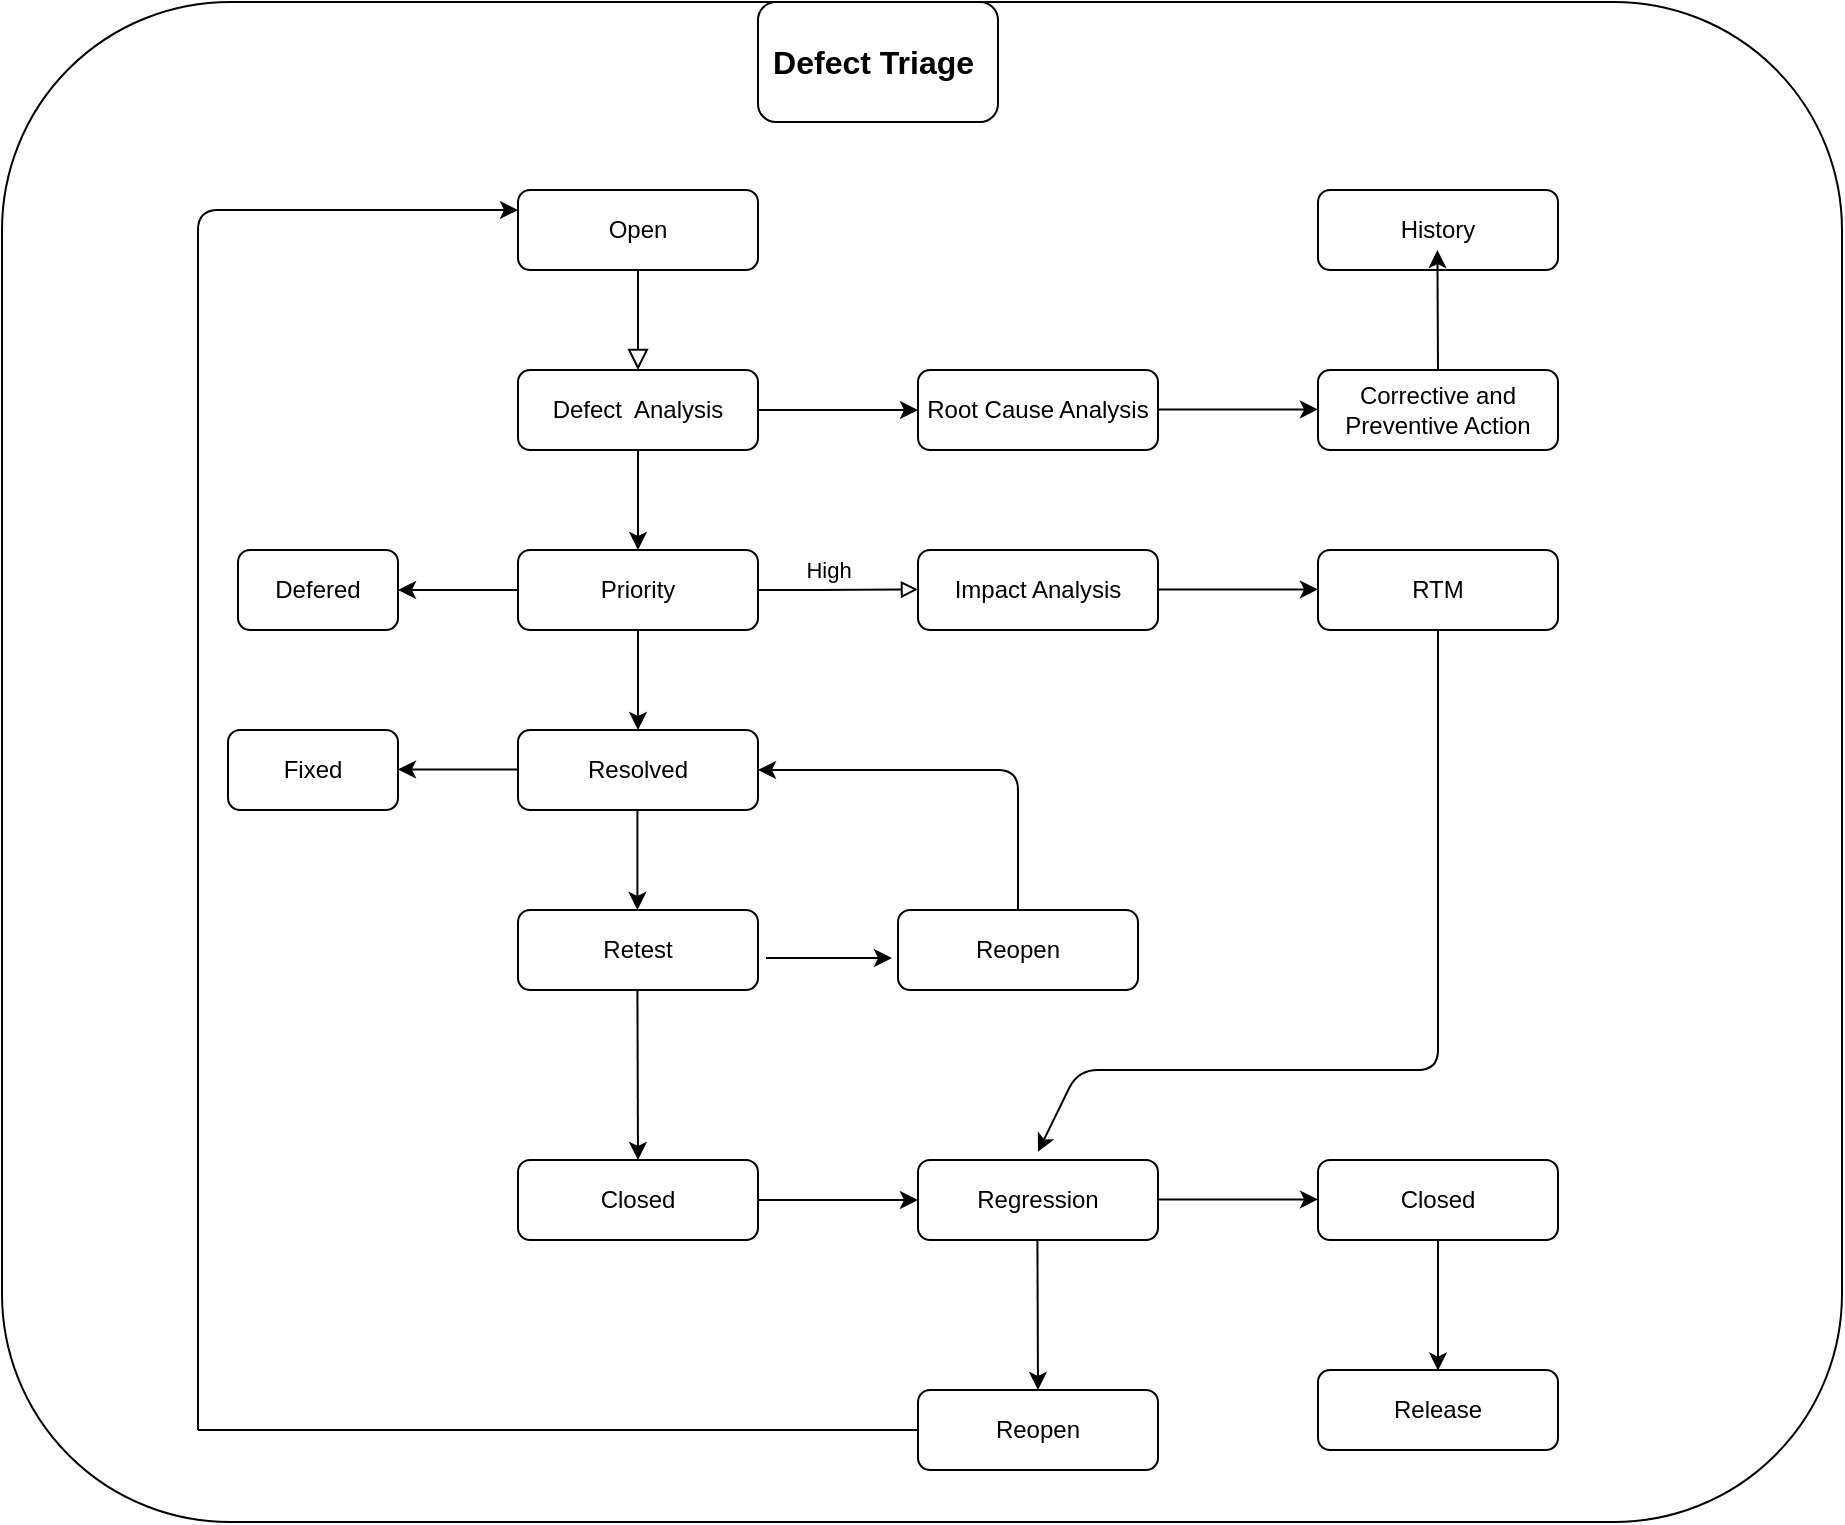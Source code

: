 <mxfile version="14.2.9" type="github">
  <diagram id="C5RBs43oDa-KdzZeNtuy" name="Page-1">
    <mxGraphModel dx="1865" dy="548" grid="1" gridSize="10" guides="1" tooltips="1" connect="1" arrows="1" fold="1" page="1" pageScale="1" pageWidth="827" pageHeight="1169" math="0" shadow="0">
      <root>
        <mxCell id="WIyWlLk6GJQsqaUBKTNV-0" />
        <mxCell id="WIyWlLk6GJQsqaUBKTNV-1" parent="WIyWlLk6GJQsqaUBKTNV-0" />
        <mxCell id="xtv-nvjAz-4Mjd69wW55-44" value="" style="rounded=1;whiteSpace=wrap;html=1;" vertex="1" parent="WIyWlLk6GJQsqaUBKTNV-1">
          <mxGeometry x="-140" y="10" width="920" height="760" as="geometry" />
        </mxCell>
        <mxCell id="xtv-nvjAz-4Mjd69wW55-42" value="&lt;b&gt;&lt;font style=&quot;font-size: 16px&quot;&gt;Defect Triage&amp;nbsp;&lt;/font&gt;&lt;/b&gt;" style="rounded=1;whiteSpace=wrap;html=1;" vertex="1" parent="WIyWlLk6GJQsqaUBKTNV-1">
          <mxGeometry x="238" y="10" width="120" height="60" as="geometry" />
        </mxCell>
        <mxCell id="xtv-nvjAz-4Mjd69wW55-43" value="" style="group" vertex="1" connectable="0" parent="WIyWlLk6GJQsqaUBKTNV-1">
          <mxGeometry x="-42" y="104" width="680" height="640" as="geometry" />
        </mxCell>
        <mxCell id="WIyWlLk6GJQsqaUBKTNV-2" value="" style="rounded=0;html=1;jettySize=auto;orthogonalLoop=1;fontSize=11;endArrow=block;endFill=0;endSize=8;strokeWidth=1;shadow=0;labelBackgroundColor=none;edgeStyle=orthogonalEdgeStyle;" parent="xtv-nvjAz-4Mjd69wW55-43" source="WIyWlLk6GJQsqaUBKTNV-3" edge="1">
          <mxGeometry relative="1" as="geometry">
            <mxPoint x="220" y="90" as="targetPoint" />
          </mxGeometry>
        </mxCell>
        <mxCell id="WIyWlLk6GJQsqaUBKTNV-3" value="Open" style="rounded=1;whiteSpace=wrap;html=1;fontSize=12;glass=0;strokeWidth=1;shadow=0;" parent="xtv-nvjAz-4Mjd69wW55-43" vertex="1">
          <mxGeometry x="160" width="120" height="40" as="geometry" />
        </mxCell>
        <mxCell id="WIyWlLk6GJQsqaUBKTNV-7" value="Root Cause Analysis" style="rounded=1;whiteSpace=wrap;html=1;fontSize=12;glass=0;strokeWidth=1;shadow=0;" parent="xtv-nvjAz-4Mjd69wW55-43" vertex="1">
          <mxGeometry x="360" y="90" width="120" height="40" as="geometry" />
        </mxCell>
        <mxCell id="WIyWlLk6GJQsqaUBKTNV-8" value="High" style="rounded=1;html=1;jettySize=auto;orthogonalLoop=1;fontSize=11;endArrow=block;endFill=0;strokeWidth=1;shadow=0;labelBackgroundColor=none;edgeStyle=orthogonalEdgeStyle;exitX=1;exitY=0.5;exitDx=0;exitDy=0;" parent="xtv-nvjAz-4Mjd69wW55-43" source="WIyWlLk6GJQsqaUBKTNV-12" edge="1">
          <mxGeometry x="-0.143" y="10" relative="1" as="geometry">
            <mxPoint as="offset" />
            <mxPoint x="290" y="199.71" as="sourcePoint" />
            <mxPoint x="360" y="199.71" as="targetPoint" />
          </mxGeometry>
        </mxCell>
        <mxCell id="WIyWlLk6GJQsqaUBKTNV-11" value="Retest" style="rounded=1;whiteSpace=wrap;html=1;fontSize=12;glass=0;strokeWidth=1;shadow=0;" parent="xtv-nvjAz-4Mjd69wW55-43" vertex="1">
          <mxGeometry x="160" y="360" width="120" height="40" as="geometry" />
        </mxCell>
        <mxCell id="WIyWlLk6GJQsqaUBKTNV-12" value="Priority" style="rounded=1;whiteSpace=wrap;html=1;fontSize=12;glass=0;strokeWidth=1;shadow=0;" parent="xtv-nvjAz-4Mjd69wW55-43" vertex="1">
          <mxGeometry x="160" y="180" width="120" height="40" as="geometry" />
        </mxCell>
        <mxCell id="xtv-nvjAz-4Mjd69wW55-0" value="Defect&amp;nbsp; Analysis" style="rounded=1;whiteSpace=wrap;html=1;fontSize=12;glass=0;strokeWidth=1;shadow=0;" vertex="1" parent="xtv-nvjAz-4Mjd69wW55-43">
          <mxGeometry x="160" y="90" width="120" height="40" as="geometry" />
        </mxCell>
        <mxCell id="xtv-nvjAz-4Mjd69wW55-4" value="" style="endArrow=classic;html=1;entryX=0;entryY=0.5;entryDx=0;entryDy=0;" edge="1" parent="xtv-nvjAz-4Mjd69wW55-43" target="WIyWlLk6GJQsqaUBKTNV-7">
          <mxGeometry width="50" height="50" relative="1" as="geometry">
            <mxPoint x="280" y="110" as="sourcePoint" />
            <mxPoint x="330" y="60" as="targetPoint" />
          </mxGeometry>
        </mxCell>
        <mxCell id="xtv-nvjAz-4Mjd69wW55-5" value="Corrective and Preventive Action" style="rounded=1;whiteSpace=wrap;html=1;fontSize=12;glass=0;strokeWidth=1;shadow=0;" vertex="1" parent="xtv-nvjAz-4Mjd69wW55-43">
          <mxGeometry x="560" y="90" width="120" height="40" as="geometry" />
        </mxCell>
        <mxCell id="xtv-nvjAz-4Mjd69wW55-6" value="" style="endArrow=classic;html=1;entryX=0;entryY=0.5;entryDx=0;entryDy=0;" edge="1" parent="xtv-nvjAz-4Mjd69wW55-43">
          <mxGeometry width="50" height="50" relative="1" as="geometry">
            <mxPoint x="480" y="109.71" as="sourcePoint" />
            <mxPoint x="560" y="109.71" as="targetPoint" />
          </mxGeometry>
        </mxCell>
        <mxCell id="xtv-nvjAz-4Mjd69wW55-7" value="History" style="rounded=1;whiteSpace=wrap;html=1;fontSize=12;glass=0;strokeWidth=1;shadow=0;" vertex="1" parent="xtv-nvjAz-4Mjd69wW55-43">
          <mxGeometry x="560" width="120" height="40" as="geometry" />
        </mxCell>
        <mxCell id="xtv-nvjAz-4Mjd69wW55-8" value="" style="endArrow=classic;html=1;entryX=0;entryY=0.5;entryDx=0;entryDy=0;exitX=0.5;exitY=0;exitDx=0;exitDy=0;" edge="1" parent="xtv-nvjAz-4Mjd69wW55-43" source="xtv-nvjAz-4Mjd69wW55-5">
          <mxGeometry width="50" height="50" relative="1" as="geometry">
            <mxPoint x="619.71" y="100.29" as="sourcePoint" />
            <mxPoint x="619.71" y="30.0" as="targetPoint" />
          </mxGeometry>
        </mxCell>
        <mxCell id="xtv-nvjAz-4Mjd69wW55-9" value="" style="endArrow=classic;html=1;entryX=0.5;entryY=0;entryDx=0;entryDy=0;exitX=0.5;exitY=1;exitDx=0;exitDy=0;" edge="1" parent="xtv-nvjAz-4Mjd69wW55-43" source="xtv-nvjAz-4Mjd69wW55-0" target="WIyWlLk6GJQsqaUBKTNV-12">
          <mxGeometry width="50" height="50" relative="1" as="geometry">
            <mxPoint x="290" y="120" as="sourcePoint" />
            <mxPoint x="370" y="120" as="targetPoint" />
          </mxGeometry>
        </mxCell>
        <mxCell id="xtv-nvjAz-4Mjd69wW55-10" value="Impact Analysis" style="rounded=1;whiteSpace=wrap;html=1;fontSize=12;glass=0;strokeWidth=1;shadow=0;" vertex="1" parent="xtv-nvjAz-4Mjd69wW55-43">
          <mxGeometry x="360" y="180" width="120" height="40" as="geometry" />
        </mxCell>
        <mxCell id="xtv-nvjAz-4Mjd69wW55-11" value="RTM" style="rounded=1;whiteSpace=wrap;html=1;fontSize=12;glass=0;strokeWidth=1;shadow=0;" vertex="1" parent="xtv-nvjAz-4Mjd69wW55-43">
          <mxGeometry x="560" y="180" width="120" height="40" as="geometry" />
        </mxCell>
        <mxCell id="xtv-nvjAz-4Mjd69wW55-14" value="" style="endArrow=classic;html=1;entryX=0;entryY=0.5;entryDx=0;entryDy=0;" edge="1" parent="xtv-nvjAz-4Mjd69wW55-43">
          <mxGeometry width="50" height="50" relative="1" as="geometry">
            <mxPoint x="480" y="199.71" as="sourcePoint" />
            <mxPoint x="560" y="199.71" as="targetPoint" />
          </mxGeometry>
        </mxCell>
        <mxCell id="xtv-nvjAz-4Mjd69wW55-15" value="Resolved" style="rounded=1;whiteSpace=wrap;html=1;fontSize=12;glass=0;strokeWidth=1;shadow=0;" vertex="1" parent="xtv-nvjAz-4Mjd69wW55-43">
          <mxGeometry x="160" y="270" width="120" height="40" as="geometry" />
        </mxCell>
        <mxCell id="xtv-nvjAz-4Mjd69wW55-16" value="" style="endArrow=classic;html=1;entryX=0.5;entryY=0;entryDx=0;entryDy=0;exitX=0.5;exitY=1;exitDx=0;exitDy=0;" edge="1" parent="xtv-nvjAz-4Mjd69wW55-43" source="WIyWlLk6GJQsqaUBKTNV-12" target="xtv-nvjAz-4Mjd69wW55-15">
          <mxGeometry width="50" height="50" relative="1" as="geometry">
            <mxPoint x="219.71" y="210" as="sourcePoint" />
            <mxPoint x="219.71" y="260" as="targetPoint" />
          </mxGeometry>
        </mxCell>
        <mxCell id="xtv-nvjAz-4Mjd69wW55-18" value="" style="endArrow=classic;html=1;entryX=0.5;entryY=0;entryDx=0;entryDy=0;exitX=0.5;exitY=1;exitDx=0;exitDy=0;" edge="1" parent="xtv-nvjAz-4Mjd69wW55-43">
          <mxGeometry width="50" height="50" relative="1" as="geometry">
            <mxPoint x="219.71" y="310" as="sourcePoint" />
            <mxPoint x="219.71" y="360" as="targetPoint" />
          </mxGeometry>
        </mxCell>
        <mxCell id="xtv-nvjAz-4Mjd69wW55-19" value="Reopen" style="rounded=1;whiteSpace=wrap;html=1;fontSize=12;glass=0;strokeWidth=1;shadow=0;" vertex="1" parent="xtv-nvjAz-4Mjd69wW55-43">
          <mxGeometry x="350" y="360" width="120" height="40" as="geometry" />
        </mxCell>
        <mxCell id="xtv-nvjAz-4Mjd69wW55-20" value="" style="endArrow=classic;html=1;" edge="1" parent="xtv-nvjAz-4Mjd69wW55-43">
          <mxGeometry width="50" height="50" relative="1" as="geometry">
            <mxPoint x="284" y="384" as="sourcePoint" />
            <mxPoint x="347" y="384" as="targetPoint" />
          </mxGeometry>
        </mxCell>
        <mxCell id="xtv-nvjAz-4Mjd69wW55-21" value="" style="endArrow=classic;html=1;exitX=0.5;exitY=0;exitDx=0;exitDy=0;entryX=1;entryY=0.5;entryDx=0;entryDy=0;" edge="1" parent="xtv-nvjAz-4Mjd69wW55-43" source="xtv-nvjAz-4Mjd69wW55-19" target="xtv-nvjAz-4Mjd69wW55-15">
          <mxGeometry width="50" height="50" relative="1" as="geometry">
            <mxPoint x="293.84" y="394.48" as="sourcePoint" />
            <mxPoint x="310" y="290" as="targetPoint" />
            <Array as="points">
              <mxPoint x="410" y="290" />
            </Array>
          </mxGeometry>
        </mxCell>
        <mxCell id="xtv-nvjAz-4Mjd69wW55-22" value="Closed" style="rounded=1;whiteSpace=wrap;html=1;fontSize=12;glass=0;strokeWidth=1;shadow=0;" vertex="1" parent="xtv-nvjAz-4Mjd69wW55-43">
          <mxGeometry x="160" y="485" width="120" height="40" as="geometry" />
        </mxCell>
        <mxCell id="xtv-nvjAz-4Mjd69wW55-23" value="Regression" style="rounded=1;whiteSpace=wrap;html=1;fontSize=12;glass=0;strokeWidth=1;shadow=0;" vertex="1" parent="xtv-nvjAz-4Mjd69wW55-43">
          <mxGeometry x="360" y="485" width="120" height="40" as="geometry" />
        </mxCell>
        <mxCell id="xtv-nvjAz-4Mjd69wW55-24" value="" style="endArrow=classic;html=1;exitX=0.5;exitY=1;exitDx=0;exitDy=0;" edge="1" parent="xtv-nvjAz-4Mjd69wW55-43" source="xtv-nvjAz-4Mjd69wW55-11">
          <mxGeometry width="50" height="50" relative="1" as="geometry">
            <mxPoint x="630" y="310" as="sourcePoint" />
            <mxPoint x="420" y="480.914" as="targetPoint" />
            <Array as="points">
              <mxPoint x="620" y="440" />
              <mxPoint x="440" y="440" />
            </Array>
          </mxGeometry>
        </mxCell>
        <mxCell id="xtv-nvjAz-4Mjd69wW55-25" value="" style="endArrow=classic;html=1;entryX=0.5;entryY=0;entryDx=0;entryDy=0;exitX=0.5;exitY=1;exitDx=0;exitDy=0;" edge="1" parent="xtv-nvjAz-4Mjd69wW55-43" target="xtv-nvjAz-4Mjd69wW55-22">
          <mxGeometry width="50" height="50" relative="1" as="geometry">
            <mxPoint x="219.71" y="400" as="sourcePoint" />
            <mxPoint x="219.71" y="450" as="targetPoint" />
          </mxGeometry>
        </mxCell>
        <mxCell id="xtv-nvjAz-4Mjd69wW55-26" value="" style="endArrow=classic;html=1;entryX=0;entryY=0.5;entryDx=0;entryDy=0;" edge="1" parent="xtv-nvjAz-4Mjd69wW55-43" target="xtv-nvjAz-4Mjd69wW55-23">
          <mxGeometry width="50" height="50" relative="1" as="geometry">
            <mxPoint x="280" y="505" as="sourcePoint" />
            <mxPoint x="343" y="504" as="targetPoint" />
          </mxGeometry>
        </mxCell>
        <mxCell id="xtv-nvjAz-4Mjd69wW55-27" value="Closed" style="rounded=1;whiteSpace=wrap;html=1;fontSize=12;glass=0;strokeWidth=1;shadow=0;" vertex="1" parent="xtv-nvjAz-4Mjd69wW55-43">
          <mxGeometry x="560" y="485" width="120" height="40" as="geometry" />
        </mxCell>
        <mxCell id="xtv-nvjAz-4Mjd69wW55-28" value="" style="endArrow=classic;html=1;entryX=0;entryY=0.5;entryDx=0;entryDy=0;" edge="1" parent="xtv-nvjAz-4Mjd69wW55-43">
          <mxGeometry width="50" height="50" relative="1" as="geometry">
            <mxPoint x="480" y="504.71" as="sourcePoint" />
            <mxPoint x="560" y="504.71" as="targetPoint" />
          </mxGeometry>
        </mxCell>
        <mxCell id="xtv-nvjAz-4Mjd69wW55-29" value="" style="endArrow=classic;html=1;" edge="1" parent="xtv-nvjAz-4Mjd69wW55-43">
          <mxGeometry width="50" height="50" relative="1" as="geometry">
            <mxPoint x="620" y="525" as="sourcePoint" />
            <mxPoint x="620" y="590.29" as="targetPoint" />
          </mxGeometry>
        </mxCell>
        <mxCell id="xtv-nvjAz-4Mjd69wW55-31" value="Release" style="rounded=1;whiteSpace=wrap;html=1;fontSize=12;glass=0;strokeWidth=1;shadow=0;" vertex="1" parent="xtv-nvjAz-4Mjd69wW55-43">
          <mxGeometry x="560" y="590" width="120" height="40" as="geometry" />
        </mxCell>
        <mxCell id="xtv-nvjAz-4Mjd69wW55-33" value="Reopen" style="rounded=1;whiteSpace=wrap;html=1;fontSize=12;glass=0;strokeWidth=1;shadow=0;" vertex="1" parent="xtv-nvjAz-4Mjd69wW55-43">
          <mxGeometry x="360" y="600" width="120" height="40" as="geometry" />
        </mxCell>
        <mxCell id="xtv-nvjAz-4Mjd69wW55-34" value="" style="endArrow=classic;html=1;" edge="1" parent="xtv-nvjAz-4Mjd69wW55-43">
          <mxGeometry width="50" height="50" relative="1" as="geometry">
            <mxPoint x="419.71" y="525" as="sourcePoint" />
            <mxPoint x="420" y="600" as="targetPoint" />
          </mxGeometry>
        </mxCell>
        <mxCell id="xtv-nvjAz-4Mjd69wW55-35" value="" style="endArrow=classic;html=1;edgeStyle=elbowEdgeStyle;elbow=vertical;endFill=1;entryX=0;entryY=0.25;entryDx=0;entryDy=0;" edge="1" parent="xtv-nvjAz-4Mjd69wW55-43" target="WIyWlLk6GJQsqaUBKTNV-3">
          <mxGeometry width="50" height="50" relative="1" as="geometry">
            <mxPoint y="620" as="sourcePoint" />
            <mxPoint x="150" y="20" as="targetPoint" />
            <Array as="points">
              <mxPoint x="120" y="10" />
              <mxPoint x="40" y="10" />
            </Array>
          </mxGeometry>
        </mxCell>
        <mxCell id="xtv-nvjAz-4Mjd69wW55-36" value="" style="endArrow=none;html=1;entryX=0;entryY=0.5;entryDx=0;entryDy=0;" edge="1" parent="xtv-nvjAz-4Mjd69wW55-43" target="xtv-nvjAz-4Mjd69wW55-33">
          <mxGeometry width="50" height="50" relative="1" as="geometry">
            <mxPoint y="620" as="sourcePoint" />
            <mxPoint x="280" y="580" as="targetPoint" />
          </mxGeometry>
        </mxCell>
        <mxCell id="xtv-nvjAz-4Mjd69wW55-37" value="" style="endArrow=classic;html=1;exitX=0;exitY=0.5;exitDx=0;exitDy=0;" edge="1" parent="xtv-nvjAz-4Mjd69wW55-43" source="WIyWlLk6GJQsqaUBKTNV-12">
          <mxGeometry width="50" height="50" relative="1" as="geometry">
            <mxPoint x="230" y="210" as="sourcePoint" />
            <mxPoint x="100" y="200" as="targetPoint" />
          </mxGeometry>
        </mxCell>
        <mxCell id="xtv-nvjAz-4Mjd69wW55-38" value="Defered" style="rounded=1;whiteSpace=wrap;html=1;fontSize=12;glass=0;strokeWidth=1;shadow=0;" vertex="1" parent="xtv-nvjAz-4Mjd69wW55-43">
          <mxGeometry x="20" y="180" width="80" height="40" as="geometry" />
        </mxCell>
        <mxCell id="xtv-nvjAz-4Mjd69wW55-39" value="Fixed" style="rounded=1;whiteSpace=wrap;html=1;fontSize=12;glass=0;strokeWidth=1;shadow=0;" vertex="1" parent="xtv-nvjAz-4Mjd69wW55-43">
          <mxGeometry x="15" y="270" width="85" height="40" as="geometry" />
        </mxCell>
        <mxCell id="xtv-nvjAz-4Mjd69wW55-40" value="" style="endArrow=classic;html=1;exitX=0;exitY=0.5;exitDx=0;exitDy=0;" edge="1" parent="xtv-nvjAz-4Mjd69wW55-43">
          <mxGeometry width="50" height="50" relative="1" as="geometry">
            <mxPoint x="160" y="289.71" as="sourcePoint" />
            <mxPoint x="100" y="289.71" as="targetPoint" />
          </mxGeometry>
        </mxCell>
        <mxCell id="xtv-nvjAz-4Mjd69wW55-41" style="edgeStyle=elbowEdgeStyle;rounded=1;orthogonalLoop=1;jettySize=auto;elbow=vertical;html=1;exitX=1;exitY=0.75;exitDx=0;exitDy=0;startArrow=classicThin;startFill=1;" edge="1" parent="xtv-nvjAz-4Mjd69wW55-43" source="xtv-nvjAz-4Mjd69wW55-39" target="xtv-nvjAz-4Mjd69wW55-39">
          <mxGeometry relative="1" as="geometry" />
        </mxCell>
      </root>
    </mxGraphModel>
  </diagram>
</mxfile>
